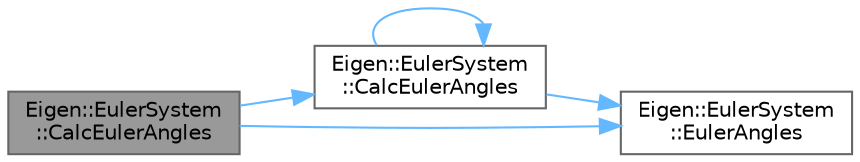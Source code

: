 digraph "Eigen::EulerSystem::CalcEulerAngles"
{
 // LATEX_PDF_SIZE
  bgcolor="transparent";
  edge [fontname=Helvetica,fontsize=10,labelfontname=Helvetica,labelfontsize=10];
  node [fontname=Helvetica,fontsize=10,shape=box,height=0.2,width=0.4];
  rankdir="LR";
  Node1 [id="Node000001",label="Eigen::EulerSystem\l::CalcEulerAngles",height=0.2,width=0.4,color="gray40", fillcolor="grey60", style="filled", fontcolor="black",tooltip=" "];
  Node1 -> Node2 [id="edge1_Node000001_Node000002",color="steelblue1",style="solid",tooltip=" "];
  Node2 [id="Node000002",label="Eigen::EulerSystem\l::CalcEulerAngles",height=0.2,width=0.4,color="grey40", fillcolor="white", style="filled",URL="$class_eigen_1_1_euler_system.html#aa499df3b966267787c0bb1bee03cfbab",tooltip=" "];
  Node2 -> Node2 [id="edge2_Node000002_Node000002",color="steelblue1",style="solid",tooltip=" "];
  Node2 -> Node3 [id="edge3_Node000002_Node000003",color="steelblue1",style="solid",tooltip=" "];
  Node3 [id="Node000003",label="Eigen::EulerSystem\l::EulerAngles",height=0.2,width=0.4,color="grey40", fillcolor="white", style="filled",URL="$class_eigen_1_1_euler_system.html#aaed3d87b19518ded2654aa3664123324",tooltip=" "];
  Node1 -> Node3 [id="edge4_Node000001_Node000003",color="steelblue1",style="solid",tooltip=" "];
}
